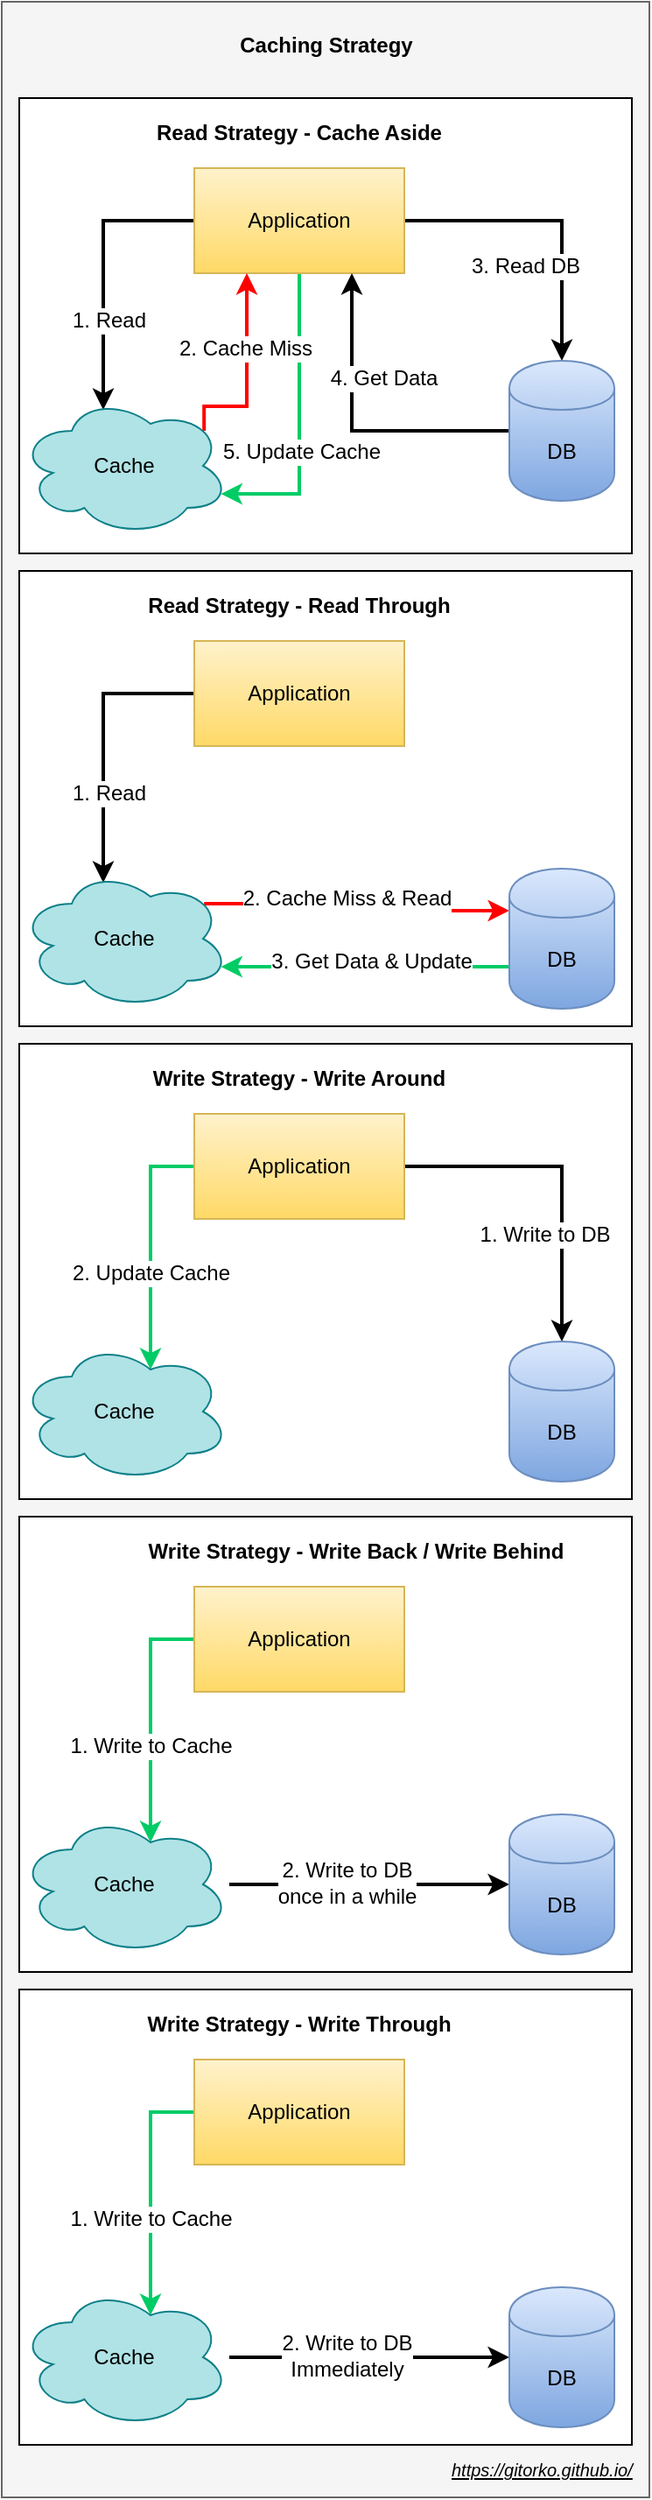 <mxfile version="12.6.5" type="device"><diagram id="f_DASG4wFmFfwFS5kSsb" name="Page-1"><mxGraphModel dx="1106" dy="852" grid="1" gridSize="10" guides="1" tooltips="1" connect="1" arrows="1" fold="1" page="1" pageScale="1" pageWidth="500" pageHeight="1200" math="0" shadow="0"><root><mxCell id="0"/><mxCell id="1" parent="0"/><mxCell id="ozBlKTZHdcYZbZpqyLXF-76" value="&lt;b&gt;&lt;br&gt;&lt;/b&gt;" style="rounded=0;whiteSpace=wrap;html=1;fillColor=#f5f5f5;strokeColor=#666666;fontColor=#333333;" parent="1" vertex="1"><mxGeometry x="10" y="5" width="370" height="1425" as="geometry"/></mxCell><mxCell id="ozBlKTZHdcYZbZpqyLXF-37" value="" style="rounded=0;whiteSpace=wrap;html=1;" parent="1" vertex="1"><mxGeometry x="20" y="330" width="350" height="260" as="geometry"/></mxCell><mxCell id="ozBlKTZHdcYZbZpqyLXF-36" value="" style="rounded=0;whiteSpace=wrap;html=1;" parent="1" vertex="1"><mxGeometry x="20" y="60" width="350" height="260" as="geometry"/></mxCell><mxCell id="ozBlKTZHdcYZbZpqyLXF-4" style="edgeStyle=orthogonalEdgeStyle;rounded=0;orthogonalLoop=1;jettySize=auto;html=1;entryX=0.4;entryY=0.1;entryDx=0;entryDy=0;entryPerimeter=0;strokeWidth=2;" parent="1" source="ozBlKTZHdcYZbZpqyLXF-1" target="ozBlKTZHdcYZbZpqyLXF-2" edge="1"><mxGeometry relative="1" as="geometry"><Array as="points"><mxPoint x="68" y="130"/></Array></mxGeometry></mxCell><mxCell id="ozBlKTZHdcYZbZpqyLXF-5" value="1. Read" style="text;html=1;align=center;verticalAlign=middle;resizable=0;points=[];labelBackgroundColor=#ffffff;" parent="ozBlKTZHdcYZbZpqyLXF-4" vertex="1" connectable="0"><mxGeometry x="0.357" y="3" relative="1" as="geometry"><mxPoint as="offset"/></mxGeometry></mxCell><mxCell id="ozBlKTZHdcYZbZpqyLXF-8" style="edgeStyle=orthogonalEdgeStyle;rounded=0;orthogonalLoop=1;jettySize=auto;html=1;strokeWidth=2;" parent="1" source="ozBlKTZHdcYZbZpqyLXF-1" target="ozBlKTZHdcYZbZpqyLXF-3" edge="1"><mxGeometry relative="1" as="geometry"/></mxCell><mxCell id="ozBlKTZHdcYZbZpqyLXF-9" value="3. Read DB" style="text;html=1;align=center;verticalAlign=middle;resizable=0;points=[];labelBackgroundColor=#ffffff;" parent="ozBlKTZHdcYZbZpqyLXF-8" vertex="1" connectable="0"><mxGeometry x="-0.186" y="-26" relative="1" as="geometry"><mxPoint as="offset"/></mxGeometry></mxCell><mxCell id="ozBlKTZHdcYZbZpqyLXF-13" style="edgeStyle=orthogonalEdgeStyle;rounded=0;orthogonalLoop=1;jettySize=auto;html=1;entryX=0.96;entryY=0.7;entryDx=0;entryDy=0;entryPerimeter=0;strokeWidth=2;strokeColor=#00CC66;" parent="1" source="ozBlKTZHdcYZbZpqyLXF-1" target="ozBlKTZHdcYZbZpqyLXF-2" edge="1"><mxGeometry relative="1" as="geometry"><Array as="points"><mxPoint x="180" y="286"/></Array></mxGeometry></mxCell><mxCell id="ozBlKTZHdcYZbZpqyLXF-14" value="5. Update Cache" style="text;html=1;align=center;verticalAlign=middle;resizable=0;points=[];labelBackgroundColor=#ffffff;" parent="ozBlKTZHdcYZbZpqyLXF-13" vertex="1" connectable="0"><mxGeometry x="0.194" y="1" relative="1" as="geometry"><mxPoint as="offset"/></mxGeometry></mxCell><mxCell id="ozBlKTZHdcYZbZpqyLXF-1" value="Application" style="rounded=0;whiteSpace=wrap;html=1;gradientColor=#ffd966;fillColor=#fff2cc;strokeColor=#d6b656;" parent="1" vertex="1"><mxGeometry x="120" y="100" width="120" height="60" as="geometry"/></mxCell><mxCell id="ozBlKTZHdcYZbZpqyLXF-6" style="edgeStyle=orthogonalEdgeStyle;rounded=0;orthogonalLoop=1;jettySize=auto;html=1;exitX=0.88;exitY=0.25;exitDx=0;exitDy=0;exitPerimeter=0;entryX=0.25;entryY=1;entryDx=0;entryDy=0;strokeWidth=2;strokeColor=#FF0000;" parent="1" source="ozBlKTZHdcYZbZpqyLXF-2" target="ozBlKTZHdcYZbZpqyLXF-1" edge="1"><mxGeometry relative="1" as="geometry"><Array as="points"><mxPoint x="126" y="236"/><mxPoint x="150" y="236"/></Array></mxGeometry></mxCell><mxCell id="ozBlKTZHdcYZbZpqyLXF-7" value="2. Cache Miss" style="text;html=1;align=center;verticalAlign=middle;resizable=0;points=[];labelBackgroundColor=#ffffff;" parent="ozBlKTZHdcYZbZpqyLXF-6" vertex="1" connectable="0"><mxGeometry x="0.256" y="1" relative="1" as="geometry"><mxPoint as="offset"/></mxGeometry></mxCell><mxCell id="ozBlKTZHdcYZbZpqyLXF-2" value="Cache" style="ellipse;shape=cloud;whiteSpace=wrap;html=1;fillColor=#b0e3e6;strokeColor=#0e8088;" parent="1" vertex="1"><mxGeometry x="20" y="230" width="120" height="80" as="geometry"/></mxCell><mxCell id="ozBlKTZHdcYZbZpqyLXF-10" style="edgeStyle=orthogonalEdgeStyle;rounded=0;orthogonalLoop=1;jettySize=auto;html=1;entryX=0.75;entryY=1;entryDx=0;entryDy=0;strokeWidth=2;" parent="1" source="ozBlKTZHdcYZbZpqyLXF-3" target="ozBlKTZHdcYZbZpqyLXF-1" edge="1"><mxGeometry relative="1" as="geometry"/></mxCell><mxCell id="ozBlKTZHdcYZbZpqyLXF-12" value="4. Get Data" style="text;html=1;align=center;verticalAlign=middle;resizable=0;points=[];labelBackgroundColor=#ffffff;" parent="ozBlKTZHdcYZbZpqyLXF-10" vertex="1" connectable="0"><mxGeometry x="-0.2" y="-20" relative="1" as="geometry"><mxPoint y="-10" as="offset"/></mxGeometry></mxCell><mxCell id="ozBlKTZHdcYZbZpqyLXF-3" value="DB" style="shape=cylinder;whiteSpace=wrap;html=1;boundedLbl=1;backgroundOutline=1;gradientColor=#7ea6e0;fillColor=#dae8fc;strokeColor=#6c8ebf;" parent="1" vertex="1"><mxGeometry x="300" y="210" width="60" height="80" as="geometry"/></mxCell><mxCell id="ozBlKTZHdcYZbZpqyLXF-16" value="Read Strategy - Cache Aside" style="text;html=1;strokeColor=none;fillColor=none;align=center;verticalAlign=middle;whiteSpace=wrap;rounded=0;fontStyle=1" parent="1" vertex="1"><mxGeometry x="85" y="70" width="190" height="20" as="geometry"/></mxCell><mxCell id="ozBlKTZHdcYZbZpqyLXF-17" style="edgeStyle=orthogonalEdgeStyle;rounded=0;orthogonalLoop=1;jettySize=auto;html=1;entryX=0.4;entryY=0.1;entryDx=0;entryDy=0;entryPerimeter=0;strokeWidth=2;" parent="1" source="ozBlKTZHdcYZbZpqyLXF-23" target="ozBlKTZHdcYZbZpqyLXF-26" edge="1"><mxGeometry relative="1" as="geometry"><Array as="points"><mxPoint x="68" y="400"/></Array></mxGeometry></mxCell><mxCell id="ozBlKTZHdcYZbZpqyLXF-18" value="1. Read" style="text;html=1;align=center;verticalAlign=middle;resizable=0;points=[];labelBackgroundColor=#ffffff;" parent="ozBlKTZHdcYZbZpqyLXF-17" vertex="1" connectable="0"><mxGeometry x="0.357" y="3" relative="1" as="geometry"><mxPoint as="offset"/></mxGeometry></mxCell><mxCell id="ozBlKTZHdcYZbZpqyLXF-23" value="Application" style="rounded=0;whiteSpace=wrap;html=1;gradientColor=#ffd966;fillColor=#fff2cc;strokeColor=#d6b656;" parent="1" vertex="1"><mxGeometry x="120" y="370" width="120" height="60" as="geometry"/></mxCell><mxCell id="ozBlKTZHdcYZbZpqyLXF-34" style="edgeStyle=orthogonalEdgeStyle;rounded=0;orthogonalLoop=1;jettySize=auto;html=1;exitX=0.88;exitY=0.25;exitDx=0;exitDy=0;exitPerimeter=0;entryX=0;entryY=0.3;entryDx=0;entryDy=0;strokeColor=#FF0000;strokeWidth=2;" parent="1" source="ozBlKTZHdcYZbZpqyLXF-26" target="ozBlKTZHdcYZbZpqyLXF-29" edge="1"><mxGeometry relative="1" as="geometry"/></mxCell><mxCell id="ozBlKTZHdcYZbZpqyLXF-35" value="2. Cache Miss &amp;amp; Read" style="text;html=1;align=center;verticalAlign=middle;resizable=0;points=[];labelBackgroundColor=#ffffff;" parent="ozBlKTZHdcYZbZpqyLXF-34" vertex="1" connectable="0"><mxGeometry x="-0.093" y="3" relative="1" as="geometry"><mxPoint as="offset"/></mxGeometry></mxCell><mxCell id="ozBlKTZHdcYZbZpqyLXF-26" value="Cache" style="ellipse;shape=cloud;whiteSpace=wrap;html=1;fillColor=#b0e3e6;strokeColor=#0e8088;" parent="1" vertex="1"><mxGeometry x="20" y="500" width="120" height="80" as="geometry"/></mxCell><mxCell id="ozBlKTZHdcYZbZpqyLXF-32" style="edgeStyle=orthogonalEdgeStyle;rounded=0;orthogonalLoop=1;jettySize=auto;html=1;exitX=0;exitY=0.7;exitDx=0;exitDy=0;entryX=0.96;entryY=0.7;entryDx=0;entryDy=0;entryPerimeter=0;strokeColor=#00CC66;strokeWidth=2;" parent="1" source="ozBlKTZHdcYZbZpqyLXF-29" target="ozBlKTZHdcYZbZpqyLXF-26" edge="1"><mxGeometry relative="1" as="geometry"><Array as="points"><mxPoint x="310" y="556"/></Array></mxGeometry></mxCell><mxCell id="ozBlKTZHdcYZbZpqyLXF-33" value="3. Get Data &amp;amp; Update" style="text;html=1;align=center;verticalAlign=middle;resizable=0;points=[];labelBackgroundColor=#ffffff;" parent="ozBlKTZHdcYZbZpqyLXF-32" vertex="1" connectable="0"><mxGeometry x="0.073" y="-3" relative="1" as="geometry"><mxPoint as="offset"/></mxGeometry></mxCell><mxCell id="ozBlKTZHdcYZbZpqyLXF-29" value="DB" style="shape=cylinder;whiteSpace=wrap;html=1;boundedLbl=1;backgroundOutline=1;gradientColor=#7ea6e0;fillColor=#dae8fc;strokeColor=#6c8ebf;" parent="1" vertex="1"><mxGeometry x="300" y="500" width="60" height="80" as="geometry"/></mxCell><mxCell id="ozBlKTZHdcYZbZpqyLXF-30" value="Read Strategy - Read Through" style="text;html=1;strokeColor=none;fillColor=none;align=center;verticalAlign=middle;whiteSpace=wrap;rounded=0;fontStyle=1" parent="1" vertex="1"><mxGeometry x="85" y="340" width="190" height="20" as="geometry"/></mxCell><mxCell id="ozBlKTZHdcYZbZpqyLXF-40" value="" style="rounded=0;whiteSpace=wrap;html=1;" parent="1" vertex="1"><mxGeometry x="20" y="600" width="350" height="260" as="geometry"/></mxCell><mxCell id="ozBlKTZHdcYZbZpqyLXF-41" style="edgeStyle=orthogonalEdgeStyle;rounded=0;orthogonalLoop=1;jettySize=auto;html=1;entryX=0.5;entryY=0;entryDx=0;entryDy=0;strokeWidth=2;" parent="1" source="ozBlKTZHdcYZbZpqyLXF-43" target="ozBlKTZHdcYZbZpqyLXF-49" edge="1"><mxGeometry relative="1" as="geometry"><Array as="points"><mxPoint x="330" y="670"/></Array></mxGeometry></mxCell><mxCell id="ozBlKTZHdcYZbZpqyLXF-42" value="1. Write to DB" style="text;html=1;align=center;verticalAlign=middle;resizable=0;points=[];labelBackgroundColor=#ffffff;" parent="ozBlKTZHdcYZbZpqyLXF-41" vertex="1" connectable="0"><mxGeometry x="0.357" y="3" relative="1" as="geometry"><mxPoint x="-13" as="offset"/></mxGeometry></mxCell><mxCell id="ozBlKTZHdcYZbZpqyLXF-51" style="edgeStyle=orthogonalEdgeStyle;rounded=0;orthogonalLoop=1;jettySize=auto;html=1;entryX=0.625;entryY=0.2;entryDx=0;entryDy=0;entryPerimeter=0;strokeColor=#00CC66;strokeWidth=2;" parent="1" source="ozBlKTZHdcYZbZpqyLXF-43" target="ozBlKTZHdcYZbZpqyLXF-46" edge="1"><mxGeometry relative="1" as="geometry"><Array as="points"><mxPoint x="95" y="670"/></Array></mxGeometry></mxCell><mxCell id="ozBlKTZHdcYZbZpqyLXF-52" value="2. Update Cache" style="text;html=1;align=center;verticalAlign=middle;resizable=0;points=[];labelBackgroundColor=#ffffff;" parent="ozBlKTZHdcYZbZpqyLXF-51" vertex="1" connectable="0"><mxGeometry x="0.223" relative="1" as="geometry"><mxPoint as="offset"/></mxGeometry></mxCell><mxCell id="ozBlKTZHdcYZbZpqyLXF-43" value="Application" style="rounded=0;whiteSpace=wrap;html=1;gradientColor=#ffd966;fillColor=#fff2cc;strokeColor=#d6b656;" parent="1" vertex="1"><mxGeometry x="120" y="640" width="120" height="60" as="geometry"/></mxCell><mxCell id="ozBlKTZHdcYZbZpqyLXF-46" value="Cache" style="ellipse;shape=cloud;whiteSpace=wrap;html=1;fillColor=#b0e3e6;strokeColor=#0e8088;" parent="1" vertex="1"><mxGeometry x="20" y="770" width="120" height="80" as="geometry"/></mxCell><mxCell id="ozBlKTZHdcYZbZpqyLXF-49" value="DB" style="shape=cylinder;whiteSpace=wrap;html=1;boundedLbl=1;backgroundOutline=1;gradientColor=#7ea6e0;fillColor=#dae8fc;strokeColor=#6c8ebf;" parent="1" vertex="1"><mxGeometry x="300" y="770" width="60" height="80" as="geometry"/></mxCell><mxCell id="ozBlKTZHdcYZbZpqyLXF-50" value="Write Strategy - Write Around" style="text;html=1;strokeColor=none;fillColor=none;align=center;verticalAlign=middle;whiteSpace=wrap;rounded=0;fontStyle=1" parent="1" vertex="1"><mxGeometry x="85" y="610" width="190" height="20" as="geometry"/></mxCell><mxCell id="ozBlKTZHdcYZbZpqyLXF-53" value="" style="rounded=0;whiteSpace=wrap;html=1;" parent="1" vertex="1"><mxGeometry x="20" y="870" width="350" height="260" as="geometry"/></mxCell><mxCell id="ozBlKTZHdcYZbZpqyLXF-56" style="edgeStyle=orthogonalEdgeStyle;rounded=0;orthogonalLoop=1;jettySize=auto;html=1;entryX=0.625;entryY=0.2;entryDx=0;entryDy=0;entryPerimeter=0;strokeColor=#00CC66;strokeWidth=2;" parent="1" source="ozBlKTZHdcYZbZpqyLXF-58" target="ozBlKTZHdcYZbZpqyLXF-59" edge="1"><mxGeometry relative="1" as="geometry"><Array as="points"><mxPoint x="95" y="940"/></Array></mxGeometry></mxCell><mxCell id="ozBlKTZHdcYZbZpqyLXF-57" value="1. Write to Cache" style="text;html=1;align=center;verticalAlign=middle;resizable=0;points=[];labelBackgroundColor=#ffffff;" parent="ozBlKTZHdcYZbZpqyLXF-56" vertex="1" connectable="0"><mxGeometry x="0.223" relative="1" as="geometry"><mxPoint as="offset"/></mxGeometry></mxCell><mxCell id="ozBlKTZHdcYZbZpqyLXF-58" value="Application" style="rounded=0;whiteSpace=wrap;html=1;gradientColor=#ffd966;fillColor=#fff2cc;strokeColor=#d6b656;" parent="1" vertex="1"><mxGeometry x="120" y="910" width="120" height="60" as="geometry"/></mxCell><mxCell id="ozBlKTZHdcYZbZpqyLXF-63" value="" style="edgeStyle=orthogonalEdgeStyle;rounded=0;orthogonalLoop=1;jettySize=auto;html=1;strokeColor=#000000;strokeWidth=2;entryX=0;entryY=0.5;entryDx=0;entryDy=0;" parent="1" source="ozBlKTZHdcYZbZpqyLXF-59" target="ozBlKTZHdcYZbZpqyLXF-60" edge="1"><mxGeometry relative="1" as="geometry"><mxPoint x="220" y="1080" as="targetPoint"/></mxGeometry></mxCell><mxCell id="ozBlKTZHdcYZbZpqyLXF-65" value="2. Write to DB &lt;br&gt;once in a while" style="text;html=1;align=center;verticalAlign=middle;resizable=0;points=[];labelBackgroundColor=#ffffff;" parent="ozBlKTZHdcYZbZpqyLXF-63" vertex="1" connectable="0"><mxGeometry x="-0.16" y="1" relative="1" as="geometry"><mxPoint as="offset"/></mxGeometry></mxCell><mxCell id="ozBlKTZHdcYZbZpqyLXF-59" value="Cache" style="ellipse;shape=cloud;whiteSpace=wrap;html=1;fillColor=#b0e3e6;strokeColor=#0e8088;" parent="1" vertex="1"><mxGeometry x="20" y="1040" width="120" height="80" as="geometry"/></mxCell><mxCell id="ozBlKTZHdcYZbZpqyLXF-60" value="DB" style="shape=cylinder;whiteSpace=wrap;html=1;boundedLbl=1;backgroundOutline=1;gradientColor=#7ea6e0;fillColor=#dae8fc;strokeColor=#6c8ebf;" parent="1" vertex="1"><mxGeometry x="300" y="1040" width="60" height="80" as="geometry"/></mxCell><mxCell id="ozBlKTZHdcYZbZpqyLXF-61" value="Write Strategy - Write Back / Write Behind" style="text;html=1;strokeColor=none;fillColor=none;align=center;verticalAlign=middle;whiteSpace=wrap;rounded=0;fontStyle=1" parent="1" vertex="1"><mxGeometry x="85" y="880" width="255" height="20" as="geometry"/></mxCell><mxCell id="ozBlKTZHdcYZbZpqyLXF-67" value="" style="rounded=0;whiteSpace=wrap;html=1;" parent="1" vertex="1"><mxGeometry x="20" y="1140" width="350" height="260" as="geometry"/></mxCell><mxCell id="ozBlKTZHdcYZbZpqyLXF-68" style="edgeStyle=orthogonalEdgeStyle;rounded=0;orthogonalLoop=1;jettySize=auto;html=1;entryX=0.625;entryY=0.2;entryDx=0;entryDy=0;entryPerimeter=0;strokeColor=#00CC66;strokeWidth=2;" parent="1" source="ozBlKTZHdcYZbZpqyLXF-70" target="ozBlKTZHdcYZbZpqyLXF-73" edge="1"><mxGeometry relative="1" as="geometry"><Array as="points"><mxPoint x="95" y="1210"/></Array></mxGeometry></mxCell><mxCell id="ozBlKTZHdcYZbZpqyLXF-69" value="1. Write to Cache" style="text;html=1;align=center;verticalAlign=middle;resizable=0;points=[];labelBackgroundColor=#ffffff;" parent="ozBlKTZHdcYZbZpqyLXF-68" vertex="1" connectable="0"><mxGeometry x="0.223" relative="1" as="geometry"><mxPoint as="offset"/></mxGeometry></mxCell><mxCell id="ozBlKTZHdcYZbZpqyLXF-70" value="Application" style="rounded=0;whiteSpace=wrap;html=1;gradientColor=#ffd966;fillColor=#fff2cc;strokeColor=#d6b656;" parent="1" vertex="1"><mxGeometry x="120" y="1180" width="120" height="60" as="geometry"/></mxCell><mxCell id="ozBlKTZHdcYZbZpqyLXF-71" value="" style="edgeStyle=orthogonalEdgeStyle;rounded=0;orthogonalLoop=1;jettySize=auto;html=1;strokeColor=#000000;strokeWidth=2;entryX=0;entryY=0.5;entryDx=0;entryDy=0;" parent="1" source="ozBlKTZHdcYZbZpqyLXF-73" target="ozBlKTZHdcYZbZpqyLXF-74" edge="1"><mxGeometry relative="1" as="geometry"><mxPoint x="220" y="1350" as="targetPoint"/></mxGeometry></mxCell><mxCell id="ozBlKTZHdcYZbZpqyLXF-72" value="2. Write to DB &lt;br&gt;Immediately" style="text;html=1;align=center;verticalAlign=middle;resizable=0;points=[];labelBackgroundColor=#ffffff;" parent="ozBlKTZHdcYZbZpqyLXF-71" vertex="1" connectable="0"><mxGeometry x="-0.16" y="1" relative="1" as="geometry"><mxPoint as="offset"/></mxGeometry></mxCell><mxCell id="ozBlKTZHdcYZbZpqyLXF-73" value="Cache" style="ellipse;shape=cloud;whiteSpace=wrap;html=1;fillColor=#b0e3e6;strokeColor=#0e8088;" parent="1" vertex="1"><mxGeometry x="20" y="1310" width="120" height="80" as="geometry"/></mxCell><mxCell id="ozBlKTZHdcYZbZpqyLXF-74" value="DB" style="shape=cylinder;whiteSpace=wrap;html=1;boundedLbl=1;backgroundOutline=1;gradientColor=#7ea6e0;fillColor=#dae8fc;strokeColor=#6c8ebf;" parent="1" vertex="1"><mxGeometry x="300" y="1310" width="60" height="80" as="geometry"/></mxCell><mxCell id="ozBlKTZHdcYZbZpqyLXF-75" value="Write Strategy - Write Through" style="text;html=1;strokeColor=none;fillColor=none;align=center;verticalAlign=middle;whiteSpace=wrap;rounded=0;fontStyle=1" parent="1" vertex="1"><mxGeometry x="85" y="1150" width="190" height="20" as="geometry"/></mxCell><UserObject label="&lt;font style=&quot;font-size: 10px&quot;&gt;&lt;i&gt;&lt;u&gt;https://gitorko.github.io/&lt;/u&gt;&lt;/i&gt;&lt;/font&gt;" link="https://gitorko.github.io/" id="ozBlKTZHdcYZbZpqyLXF-77"><mxCell style="text;html=1;" parent="1" vertex="1"><mxGeometry x="265" y="1400" width="115" height="30" as="geometry"/></mxCell></UserObject><mxCell id="P3_M8J-qwoi6BEvG5hvf-1" value="Caching Strategy" style="text;html=1;strokeColor=none;fillColor=none;align=center;verticalAlign=middle;whiteSpace=wrap;rounded=0;fontStyle=1" vertex="1" parent="1"><mxGeometry x="137.5" y="20" width="115" height="20" as="geometry"/></mxCell></root></mxGraphModel></diagram></mxfile>